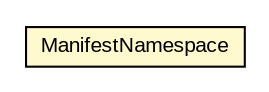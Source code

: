 #!/usr/local/bin/dot
#
# Class diagram 
# Generated by UMLGraph version R5_6-24-gf6e263 (http://www.umlgraph.org/)
#

digraph G {
	edge [fontname="arial",fontsize=10,labelfontname="arial",labelfontsize=10];
	node [fontname="arial",fontsize=10,shape=plaintext];
	nodesep=0.25;
	ranksep=0.5;
	// eu.europa.esig.dss.asic.ManifestNamespace
	c422545 [label=<<table title="eu.europa.esig.dss.asic.ManifestNamespace" border="0" cellborder="1" cellspacing="0" cellpadding="2" port="p" bgcolor="lemonChiffon" href="./ManifestNamespace.html">
		<tr><td><table border="0" cellspacing="0" cellpadding="1">
<tr><td align="center" balign="center"> ManifestNamespace </td></tr>
		</table></td></tr>
		</table>>, URL="./ManifestNamespace.html", fontname="arial", fontcolor="black", fontsize=10.0];
}

